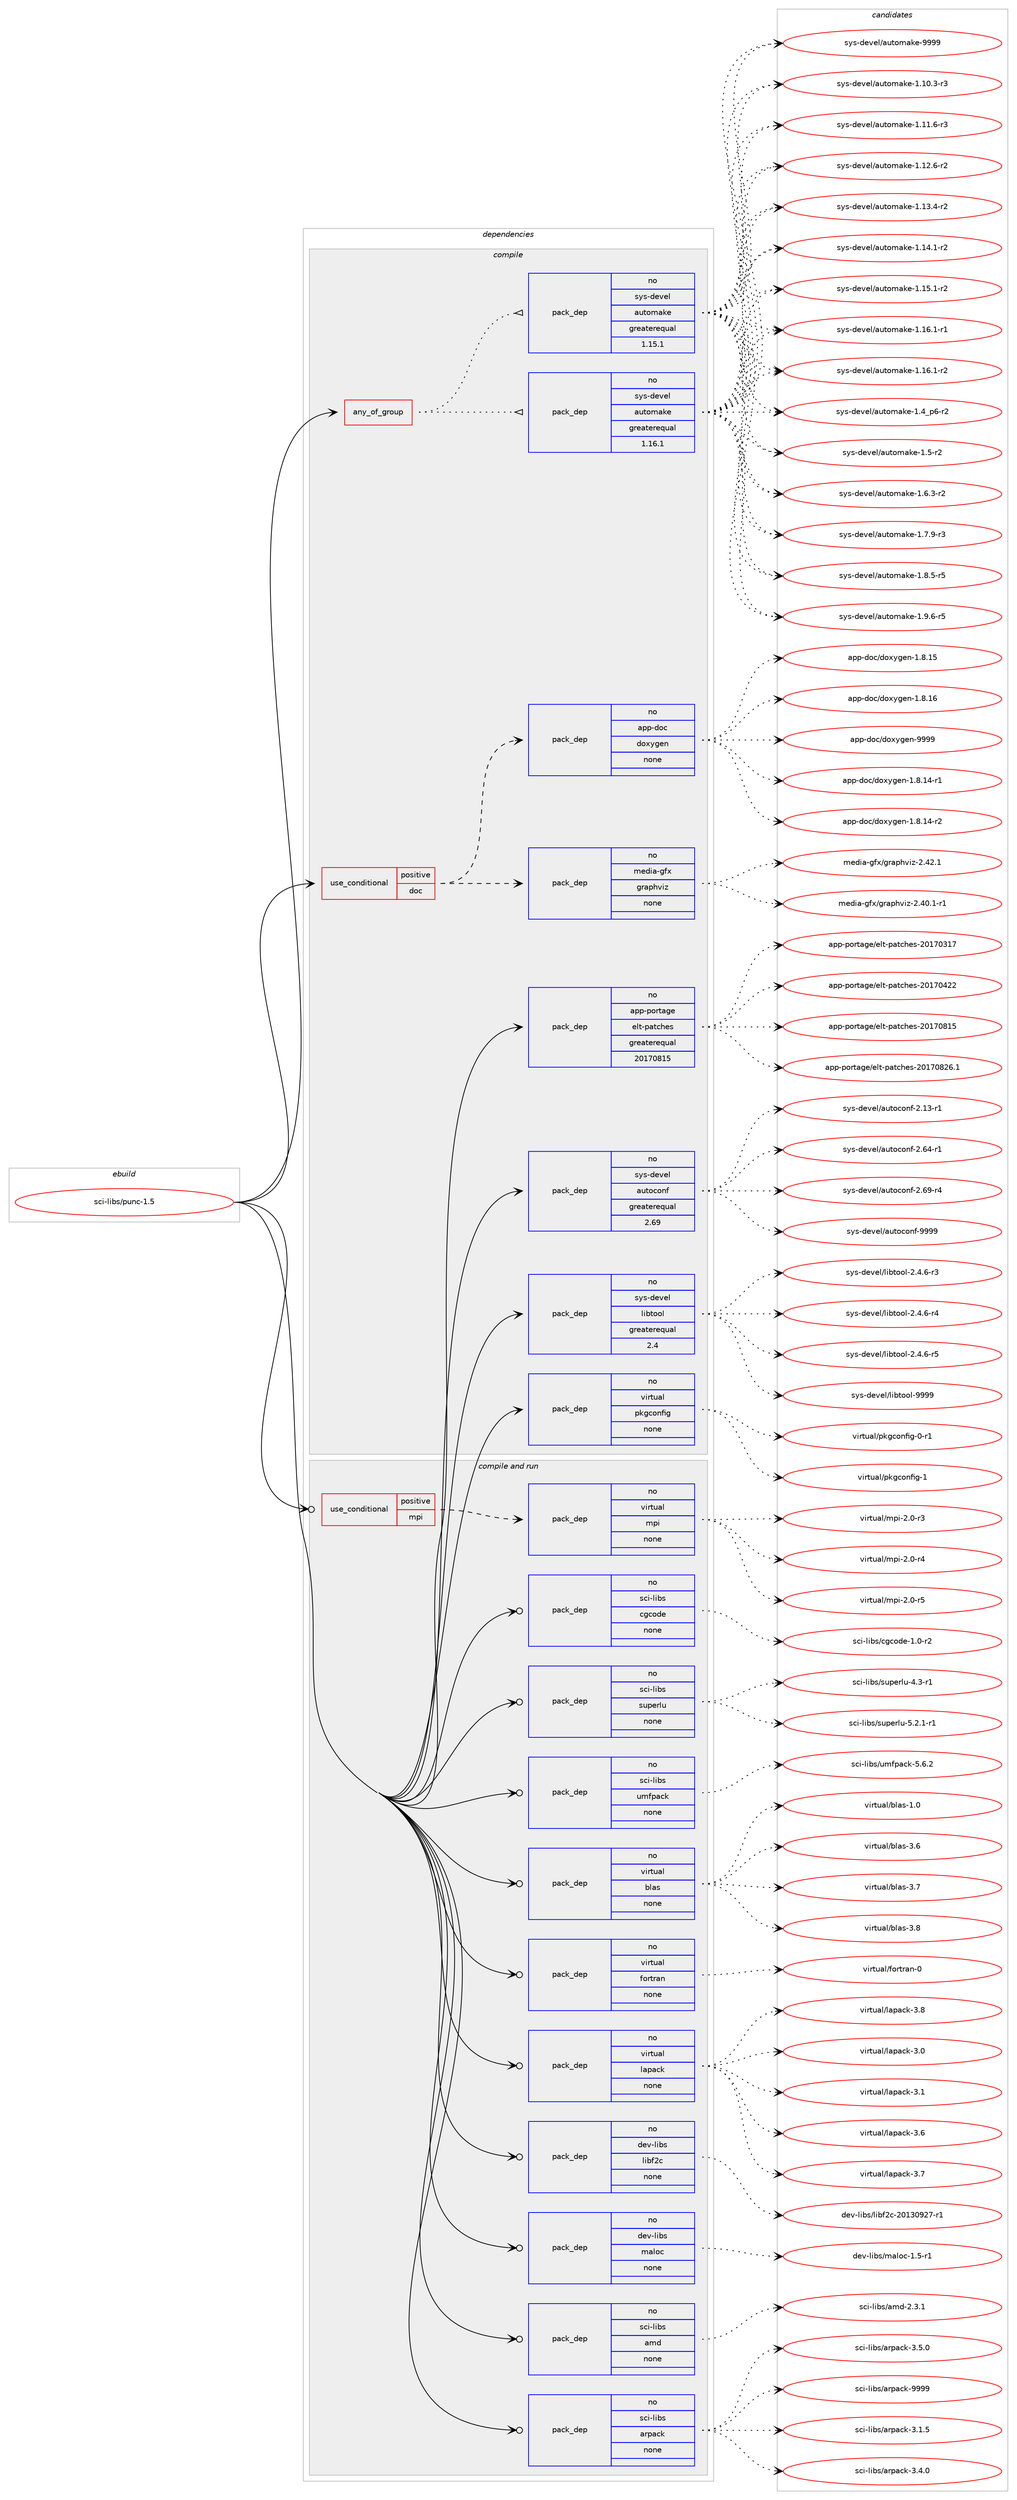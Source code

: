 digraph prolog {

# *************
# Graph options
# *************

newrank=true;
concentrate=true;
compound=true;
graph [rankdir=LR,fontname=Helvetica,fontsize=10,ranksep=1.5];#, ranksep=2.5, nodesep=0.2];
edge  [arrowhead=vee];
node  [fontname=Helvetica,fontsize=10];

# **********
# The ebuild
# **********

subgraph cluster_leftcol {
color=gray;
rank=same;
label=<<i>ebuild</i>>;
id [label="sci-libs/punc-1.5", color=red, width=4, href="../sci-libs/punc-1.5.svg"];
}

# ****************
# The dependencies
# ****************

subgraph cluster_midcol {
color=gray;
label=<<i>dependencies</i>>;
subgraph cluster_compile {
fillcolor="#eeeeee";
style=filled;
label=<<i>compile</i>>;
subgraph any14676 {
dependency859206 [label=<<TABLE BORDER="0" CELLBORDER="1" CELLSPACING="0" CELLPADDING="4"><TR><TD CELLPADDING="10">any_of_group</TD></TR></TABLE>>, shape=none, color=red];subgraph pack635377 {
dependency859207 [label=<<TABLE BORDER="0" CELLBORDER="1" CELLSPACING="0" CELLPADDING="4" WIDTH="220"><TR><TD ROWSPAN="6" CELLPADDING="30">pack_dep</TD></TR><TR><TD WIDTH="110">no</TD></TR><TR><TD>sys-devel</TD></TR><TR><TD>automake</TD></TR><TR><TD>greaterequal</TD></TR><TR><TD>1.16.1</TD></TR></TABLE>>, shape=none, color=blue];
}
dependency859206:e -> dependency859207:w [weight=20,style="dotted",arrowhead="oinv"];
subgraph pack635378 {
dependency859208 [label=<<TABLE BORDER="0" CELLBORDER="1" CELLSPACING="0" CELLPADDING="4" WIDTH="220"><TR><TD ROWSPAN="6" CELLPADDING="30">pack_dep</TD></TR><TR><TD WIDTH="110">no</TD></TR><TR><TD>sys-devel</TD></TR><TR><TD>automake</TD></TR><TR><TD>greaterequal</TD></TR><TR><TD>1.15.1</TD></TR></TABLE>>, shape=none, color=blue];
}
dependency859206:e -> dependency859208:w [weight=20,style="dotted",arrowhead="oinv"];
}
id:e -> dependency859206:w [weight=20,style="solid",arrowhead="vee"];
subgraph cond208644 {
dependency859209 [label=<<TABLE BORDER="0" CELLBORDER="1" CELLSPACING="0" CELLPADDING="4"><TR><TD ROWSPAN="3" CELLPADDING="10">use_conditional</TD></TR><TR><TD>positive</TD></TR><TR><TD>doc</TD></TR></TABLE>>, shape=none, color=red];
subgraph pack635379 {
dependency859210 [label=<<TABLE BORDER="0" CELLBORDER="1" CELLSPACING="0" CELLPADDING="4" WIDTH="220"><TR><TD ROWSPAN="6" CELLPADDING="30">pack_dep</TD></TR><TR><TD WIDTH="110">no</TD></TR><TR><TD>media-gfx</TD></TR><TR><TD>graphviz</TD></TR><TR><TD>none</TD></TR><TR><TD></TD></TR></TABLE>>, shape=none, color=blue];
}
dependency859209:e -> dependency859210:w [weight=20,style="dashed",arrowhead="vee"];
subgraph pack635380 {
dependency859211 [label=<<TABLE BORDER="0" CELLBORDER="1" CELLSPACING="0" CELLPADDING="4" WIDTH="220"><TR><TD ROWSPAN="6" CELLPADDING="30">pack_dep</TD></TR><TR><TD WIDTH="110">no</TD></TR><TR><TD>app-doc</TD></TR><TR><TD>doxygen</TD></TR><TR><TD>none</TD></TR><TR><TD></TD></TR></TABLE>>, shape=none, color=blue];
}
dependency859209:e -> dependency859211:w [weight=20,style="dashed",arrowhead="vee"];
}
id:e -> dependency859209:w [weight=20,style="solid",arrowhead="vee"];
subgraph pack635381 {
dependency859212 [label=<<TABLE BORDER="0" CELLBORDER="1" CELLSPACING="0" CELLPADDING="4" WIDTH="220"><TR><TD ROWSPAN="6" CELLPADDING="30">pack_dep</TD></TR><TR><TD WIDTH="110">no</TD></TR><TR><TD>app-portage</TD></TR><TR><TD>elt-patches</TD></TR><TR><TD>greaterequal</TD></TR><TR><TD>20170815</TD></TR></TABLE>>, shape=none, color=blue];
}
id:e -> dependency859212:w [weight=20,style="solid",arrowhead="vee"];
subgraph pack635382 {
dependency859213 [label=<<TABLE BORDER="0" CELLBORDER="1" CELLSPACING="0" CELLPADDING="4" WIDTH="220"><TR><TD ROWSPAN="6" CELLPADDING="30">pack_dep</TD></TR><TR><TD WIDTH="110">no</TD></TR><TR><TD>sys-devel</TD></TR><TR><TD>autoconf</TD></TR><TR><TD>greaterequal</TD></TR><TR><TD>2.69</TD></TR></TABLE>>, shape=none, color=blue];
}
id:e -> dependency859213:w [weight=20,style="solid",arrowhead="vee"];
subgraph pack635383 {
dependency859214 [label=<<TABLE BORDER="0" CELLBORDER="1" CELLSPACING="0" CELLPADDING="4" WIDTH="220"><TR><TD ROWSPAN="6" CELLPADDING="30">pack_dep</TD></TR><TR><TD WIDTH="110">no</TD></TR><TR><TD>sys-devel</TD></TR><TR><TD>libtool</TD></TR><TR><TD>greaterequal</TD></TR><TR><TD>2.4</TD></TR></TABLE>>, shape=none, color=blue];
}
id:e -> dependency859214:w [weight=20,style="solid",arrowhead="vee"];
subgraph pack635384 {
dependency859215 [label=<<TABLE BORDER="0" CELLBORDER="1" CELLSPACING="0" CELLPADDING="4" WIDTH="220"><TR><TD ROWSPAN="6" CELLPADDING="30">pack_dep</TD></TR><TR><TD WIDTH="110">no</TD></TR><TR><TD>virtual</TD></TR><TR><TD>pkgconfig</TD></TR><TR><TD>none</TD></TR><TR><TD></TD></TR></TABLE>>, shape=none, color=blue];
}
id:e -> dependency859215:w [weight=20,style="solid",arrowhead="vee"];
}
subgraph cluster_compileandrun {
fillcolor="#eeeeee";
style=filled;
label=<<i>compile and run</i>>;
subgraph cond208645 {
dependency859216 [label=<<TABLE BORDER="0" CELLBORDER="1" CELLSPACING="0" CELLPADDING="4"><TR><TD ROWSPAN="3" CELLPADDING="10">use_conditional</TD></TR><TR><TD>positive</TD></TR><TR><TD>mpi</TD></TR></TABLE>>, shape=none, color=red];
subgraph pack635385 {
dependency859217 [label=<<TABLE BORDER="0" CELLBORDER="1" CELLSPACING="0" CELLPADDING="4" WIDTH="220"><TR><TD ROWSPAN="6" CELLPADDING="30">pack_dep</TD></TR><TR><TD WIDTH="110">no</TD></TR><TR><TD>virtual</TD></TR><TR><TD>mpi</TD></TR><TR><TD>none</TD></TR><TR><TD></TD></TR></TABLE>>, shape=none, color=blue];
}
dependency859216:e -> dependency859217:w [weight=20,style="dashed",arrowhead="vee"];
}
id:e -> dependency859216:w [weight=20,style="solid",arrowhead="odotvee"];
subgraph pack635386 {
dependency859218 [label=<<TABLE BORDER="0" CELLBORDER="1" CELLSPACING="0" CELLPADDING="4" WIDTH="220"><TR><TD ROWSPAN="6" CELLPADDING="30">pack_dep</TD></TR><TR><TD WIDTH="110">no</TD></TR><TR><TD>dev-libs</TD></TR><TR><TD>libf2c</TD></TR><TR><TD>none</TD></TR><TR><TD></TD></TR></TABLE>>, shape=none, color=blue];
}
id:e -> dependency859218:w [weight=20,style="solid",arrowhead="odotvee"];
subgraph pack635387 {
dependency859219 [label=<<TABLE BORDER="0" CELLBORDER="1" CELLSPACING="0" CELLPADDING="4" WIDTH="220"><TR><TD ROWSPAN="6" CELLPADDING="30">pack_dep</TD></TR><TR><TD WIDTH="110">no</TD></TR><TR><TD>dev-libs</TD></TR><TR><TD>maloc</TD></TR><TR><TD>none</TD></TR><TR><TD></TD></TR></TABLE>>, shape=none, color=blue];
}
id:e -> dependency859219:w [weight=20,style="solid",arrowhead="odotvee"];
subgraph pack635388 {
dependency859220 [label=<<TABLE BORDER="0" CELLBORDER="1" CELLSPACING="0" CELLPADDING="4" WIDTH="220"><TR><TD ROWSPAN="6" CELLPADDING="30">pack_dep</TD></TR><TR><TD WIDTH="110">no</TD></TR><TR><TD>sci-libs</TD></TR><TR><TD>amd</TD></TR><TR><TD>none</TD></TR><TR><TD></TD></TR></TABLE>>, shape=none, color=blue];
}
id:e -> dependency859220:w [weight=20,style="solid",arrowhead="odotvee"];
subgraph pack635389 {
dependency859221 [label=<<TABLE BORDER="0" CELLBORDER="1" CELLSPACING="0" CELLPADDING="4" WIDTH="220"><TR><TD ROWSPAN="6" CELLPADDING="30">pack_dep</TD></TR><TR><TD WIDTH="110">no</TD></TR><TR><TD>sci-libs</TD></TR><TR><TD>arpack</TD></TR><TR><TD>none</TD></TR><TR><TD></TD></TR></TABLE>>, shape=none, color=blue];
}
id:e -> dependency859221:w [weight=20,style="solid",arrowhead="odotvee"];
subgraph pack635390 {
dependency859222 [label=<<TABLE BORDER="0" CELLBORDER="1" CELLSPACING="0" CELLPADDING="4" WIDTH="220"><TR><TD ROWSPAN="6" CELLPADDING="30">pack_dep</TD></TR><TR><TD WIDTH="110">no</TD></TR><TR><TD>sci-libs</TD></TR><TR><TD>cgcode</TD></TR><TR><TD>none</TD></TR><TR><TD></TD></TR></TABLE>>, shape=none, color=blue];
}
id:e -> dependency859222:w [weight=20,style="solid",arrowhead="odotvee"];
subgraph pack635391 {
dependency859223 [label=<<TABLE BORDER="0" CELLBORDER="1" CELLSPACING="0" CELLPADDING="4" WIDTH="220"><TR><TD ROWSPAN="6" CELLPADDING="30">pack_dep</TD></TR><TR><TD WIDTH="110">no</TD></TR><TR><TD>sci-libs</TD></TR><TR><TD>superlu</TD></TR><TR><TD>none</TD></TR><TR><TD></TD></TR></TABLE>>, shape=none, color=blue];
}
id:e -> dependency859223:w [weight=20,style="solid",arrowhead="odotvee"];
subgraph pack635392 {
dependency859224 [label=<<TABLE BORDER="0" CELLBORDER="1" CELLSPACING="0" CELLPADDING="4" WIDTH="220"><TR><TD ROWSPAN="6" CELLPADDING="30">pack_dep</TD></TR><TR><TD WIDTH="110">no</TD></TR><TR><TD>sci-libs</TD></TR><TR><TD>umfpack</TD></TR><TR><TD>none</TD></TR><TR><TD></TD></TR></TABLE>>, shape=none, color=blue];
}
id:e -> dependency859224:w [weight=20,style="solid",arrowhead="odotvee"];
subgraph pack635393 {
dependency859225 [label=<<TABLE BORDER="0" CELLBORDER="1" CELLSPACING="0" CELLPADDING="4" WIDTH="220"><TR><TD ROWSPAN="6" CELLPADDING="30">pack_dep</TD></TR><TR><TD WIDTH="110">no</TD></TR><TR><TD>virtual</TD></TR><TR><TD>blas</TD></TR><TR><TD>none</TD></TR><TR><TD></TD></TR></TABLE>>, shape=none, color=blue];
}
id:e -> dependency859225:w [weight=20,style="solid",arrowhead="odotvee"];
subgraph pack635394 {
dependency859226 [label=<<TABLE BORDER="0" CELLBORDER="1" CELLSPACING="0" CELLPADDING="4" WIDTH="220"><TR><TD ROWSPAN="6" CELLPADDING="30">pack_dep</TD></TR><TR><TD WIDTH="110">no</TD></TR><TR><TD>virtual</TD></TR><TR><TD>fortran</TD></TR><TR><TD>none</TD></TR><TR><TD></TD></TR></TABLE>>, shape=none, color=blue];
}
id:e -> dependency859226:w [weight=20,style="solid",arrowhead="odotvee"];
subgraph pack635395 {
dependency859227 [label=<<TABLE BORDER="0" CELLBORDER="1" CELLSPACING="0" CELLPADDING="4" WIDTH="220"><TR><TD ROWSPAN="6" CELLPADDING="30">pack_dep</TD></TR><TR><TD WIDTH="110">no</TD></TR><TR><TD>virtual</TD></TR><TR><TD>lapack</TD></TR><TR><TD>none</TD></TR><TR><TD></TD></TR></TABLE>>, shape=none, color=blue];
}
id:e -> dependency859227:w [weight=20,style="solid",arrowhead="odotvee"];
}
subgraph cluster_run {
fillcolor="#eeeeee";
style=filled;
label=<<i>run</i>>;
}
}

# **************
# The candidates
# **************

subgraph cluster_choices {
rank=same;
color=gray;
label=<<i>candidates</i>>;

subgraph choice635377 {
color=black;
nodesep=1;
choice11512111545100101118101108479711711611110997107101454946494846514511451 [label="sys-devel/automake-1.10.3-r3", color=red, width=4,href="../sys-devel/automake-1.10.3-r3.svg"];
choice11512111545100101118101108479711711611110997107101454946494946544511451 [label="sys-devel/automake-1.11.6-r3", color=red, width=4,href="../sys-devel/automake-1.11.6-r3.svg"];
choice11512111545100101118101108479711711611110997107101454946495046544511450 [label="sys-devel/automake-1.12.6-r2", color=red, width=4,href="../sys-devel/automake-1.12.6-r2.svg"];
choice11512111545100101118101108479711711611110997107101454946495146524511450 [label="sys-devel/automake-1.13.4-r2", color=red, width=4,href="../sys-devel/automake-1.13.4-r2.svg"];
choice11512111545100101118101108479711711611110997107101454946495246494511450 [label="sys-devel/automake-1.14.1-r2", color=red, width=4,href="../sys-devel/automake-1.14.1-r2.svg"];
choice11512111545100101118101108479711711611110997107101454946495346494511450 [label="sys-devel/automake-1.15.1-r2", color=red, width=4,href="../sys-devel/automake-1.15.1-r2.svg"];
choice11512111545100101118101108479711711611110997107101454946495446494511449 [label="sys-devel/automake-1.16.1-r1", color=red, width=4,href="../sys-devel/automake-1.16.1-r1.svg"];
choice11512111545100101118101108479711711611110997107101454946495446494511450 [label="sys-devel/automake-1.16.1-r2", color=red, width=4,href="../sys-devel/automake-1.16.1-r2.svg"];
choice115121115451001011181011084797117116111109971071014549465295112544511450 [label="sys-devel/automake-1.4_p6-r2", color=red, width=4,href="../sys-devel/automake-1.4_p6-r2.svg"];
choice11512111545100101118101108479711711611110997107101454946534511450 [label="sys-devel/automake-1.5-r2", color=red, width=4,href="../sys-devel/automake-1.5-r2.svg"];
choice115121115451001011181011084797117116111109971071014549465446514511450 [label="sys-devel/automake-1.6.3-r2", color=red, width=4,href="../sys-devel/automake-1.6.3-r2.svg"];
choice115121115451001011181011084797117116111109971071014549465546574511451 [label="sys-devel/automake-1.7.9-r3", color=red, width=4,href="../sys-devel/automake-1.7.9-r3.svg"];
choice115121115451001011181011084797117116111109971071014549465646534511453 [label="sys-devel/automake-1.8.5-r5", color=red, width=4,href="../sys-devel/automake-1.8.5-r5.svg"];
choice115121115451001011181011084797117116111109971071014549465746544511453 [label="sys-devel/automake-1.9.6-r5", color=red, width=4,href="../sys-devel/automake-1.9.6-r5.svg"];
choice115121115451001011181011084797117116111109971071014557575757 [label="sys-devel/automake-9999", color=red, width=4,href="../sys-devel/automake-9999.svg"];
dependency859207:e -> choice11512111545100101118101108479711711611110997107101454946494846514511451:w [style=dotted,weight="100"];
dependency859207:e -> choice11512111545100101118101108479711711611110997107101454946494946544511451:w [style=dotted,weight="100"];
dependency859207:e -> choice11512111545100101118101108479711711611110997107101454946495046544511450:w [style=dotted,weight="100"];
dependency859207:e -> choice11512111545100101118101108479711711611110997107101454946495146524511450:w [style=dotted,weight="100"];
dependency859207:e -> choice11512111545100101118101108479711711611110997107101454946495246494511450:w [style=dotted,weight="100"];
dependency859207:e -> choice11512111545100101118101108479711711611110997107101454946495346494511450:w [style=dotted,weight="100"];
dependency859207:e -> choice11512111545100101118101108479711711611110997107101454946495446494511449:w [style=dotted,weight="100"];
dependency859207:e -> choice11512111545100101118101108479711711611110997107101454946495446494511450:w [style=dotted,weight="100"];
dependency859207:e -> choice115121115451001011181011084797117116111109971071014549465295112544511450:w [style=dotted,weight="100"];
dependency859207:e -> choice11512111545100101118101108479711711611110997107101454946534511450:w [style=dotted,weight="100"];
dependency859207:e -> choice115121115451001011181011084797117116111109971071014549465446514511450:w [style=dotted,weight="100"];
dependency859207:e -> choice115121115451001011181011084797117116111109971071014549465546574511451:w [style=dotted,weight="100"];
dependency859207:e -> choice115121115451001011181011084797117116111109971071014549465646534511453:w [style=dotted,weight="100"];
dependency859207:e -> choice115121115451001011181011084797117116111109971071014549465746544511453:w [style=dotted,weight="100"];
dependency859207:e -> choice115121115451001011181011084797117116111109971071014557575757:w [style=dotted,weight="100"];
}
subgraph choice635378 {
color=black;
nodesep=1;
choice11512111545100101118101108479711711611110997107101454946494846514511451 [label="sys-devel/automake-1.10.3-r3", color=red, width=4,href="../sys-devel/automake-1.10.3-r3.svg"];
choice11512111545100101118101108479711711611110997107101454946494946544511451 [label="sys-devel/automake-1.11.6-r3", color=red, width=4,href="../sys-devel/automake-1.11.6-r3.svg"];
choice11512111545100101118101108479711711611110997107101454946495046544511450 [label="sys-devel/automake-1.12.6-r2", color=red, width=4,href="../sys-devel/automake-1.12.6-r2.svg"];
choice11512111545100101118101108479711711611110997107101454946495146524511450 [label="sys-devel/automake-1.13.4-r2", color=red, width=4,href="../sys-devel/automake-1.13.4-r2.svg"];
choice11512111545100101118101108479711711611110997107101454946495246494511450 [label="sys-devel/automake-1.14.1-r2", color=red, width=4,href="../sys-devel/automake-1.14.1-r2.svg"];
choice11512111545100101118101108479711711611110997107101454946495346494511450 [label="sys-devel/automake-1.15.1-r2", color=red, width=4,href="../sys-devel/automake-1.15.1-r2.svg"];
choice11512111545100101118101108479711711611110997107101454946495446494511449 [label="sys-devel/automake-1.16.1-r1", color=red, width=4,href="../sys-devel/automake-1.16.1-r1.svg"];
choice11512111545100101118101108479711711611110997107101454946495446494511450 [label="sys-devel/automake-1.16.1-r2", color=red, width=4,href="../sys-devel/automake-1.16.1-r2.svg"];
choice115121115451001011181011084797117116111109971071014549465295112544511450 [label="sys-devel/automake-1.4_p6-r2", color=red, width=4,href="../sys-devel/automake-1.4_p6-r2.svg"];
choice11512111545100101118101108479711711611110997107101454946534511450 [label="sys-devel/automake-1.5-r2", color=red, width=4,href="../sys-devel/automake-1.5-r2.svg"];
choice115121115451001011181011084797117116111109971071014549465446514511450 [label="sys-devel/automake-1.6.3-r2", color=red, width=4,href="../sys-devel/automake-1.6.3-r2.svg"];
choice115121115451001011181011084797117116111109971071014549465546574511451 [label="sys-devel/automake-1.7.9-r3", color=red, width=4,href="../sys-devel/automake-1.7.9-r3.svg"];
choice115121115451001011181011084797117116111109971071014549465646534511453 [label="sys-devel/automake-1.8.5-r5", color=red, width=4,href="../sys-devel/automake-1.8.5-r5.svg"];
choice115121115451001011181011084797117116111109971071014549465746544511453 [label="sys-devel/automake-1.9.6-r5", color=red, width=4,href="../sys-devel/automake-1.9.6-r5.svg"];
choice115121115451001011181011084797117116111109971071014557575757 [label="sys-devel/automake-9999", color=red, width=4,href="../sys-devel/automake-9999.svg"];
dependency859208:e -> choice11512111545100101118101108479711711611110997107101454946494846514511451:w [style=dotted,weight="100"];
dependency859208:e -> choice11512111545100101118101108479711711611110997107101454946494946544511451:w [style=dotted,weight="100"];
dependency859208:e -> choice11512111545100101118101108479711711611110997107101454946495046544511450:w [style=dotted,weight="100"];
dependency859208:e -> choice11512111545100101118101108479711711611110997107101454946495146524511450:w [style=dotted,weight="100"];
dependency859208:e -> choice11512111545100101118101108479711711611110997107101454946495246494511450:w [style=dotted,weight="100"];
dependency859208:e -> choice11512111545100101118101108479711711611110997107101454946495346494511450:w [style=dotted,weight="100"];
dependency859208:e -> choice11512111545100101118101108479711711611110997107101454946495446494511449:w [style=dotted,weight="100"];
dependency859208:e -> choice11512111545100101118101108479711711611110997107101454946495446494511450:w [style=dotted,weight="100"];
dependency859208:e -> choice115121115451001011181011084797117116111109971071014549465295112544511450:w [style=dotted,weight="100"];
dependency859208:e -> choice11512111545100101118101108479711711611110997107101454946534511450:w [style=dotted,weight="100"];
dependency859208:e -> choice115121115451001011181011084797117116111109971071014549465446514511450:w [style=dotted,weight="100"];
dependency859208:e -> choice115121115451001011181011084797117116111109971071014549465546574511451:w [style=dotted,weight="100"];
dependency859208:e -> choice115121115451001011181011084797117116111109971071014549465646534511453:w [style=dotted,weight="100"];
dependency859208:e -> choice115121115451001011181011084797117116111109971071014549465746544511453:w [style=dotted,weight="100"];
dependency859208:e -> choice115121115451001011181011084797117116111109971071014557575757:w [style=dotted,weight="100"];
}
subgraph choice635379 {
color=black;
nodesep=1;
choice10910110010597451031021204710311497112104118105122455046524846494511449 [label="media-gfx/graphviz-2.40.1-r1", color=red, width=4,href="../media-gfx/graphviz-2.40.1-r1.svg"];
choice1091011001059745103102120471031149711210411810512245504652504649 [label="media-gfx/graphviz-2.42.1", color=red, width=4,href="../media-gfx/graphviz-2.42.1.svg"];
dependency859210:e -> choice10910110010597451031021204710311497112104118105122455046524846494511449:w [style=dotted,weight="100"];
dependency859210:e -> choice1091011001059745103102120471031149711210411810512245504652504649:w [style=dotted,weight="100"];
}
subgraph choice635380 {
color=black;
nodesep=1;
choice97112112451001119947100111120121103101110454946564649524511449 [label="app-doc/doxygen-1.8.14-r1", color=red, width=4,href="../app-doc/doxygen-1.8.14-r1.svg"];
choice97112112451001119947100111120121103101110454946564649524511450 [label="app-doc/doxygen-1.8.14-r2", color=red, width=4,href="../app-doc/doxygen-1.8.14-r2.svg"];
choice9711211245100111994710011112012110310111045494656464953 [label="app-doc/doxygen-1.8.15", color=red, width=4,href="../app-doc/doxygen-1.8.15.svg"];
choice9711211245100111994710011112012110310111045494656464954 [label="app-doc/doxygen-1.8.16", color=red, width=4,href="../app-doc/doxygen-1.8.16.svg"];
choice971121124510011199471001111201211031011104557575757 [label="app-doc/doxygen-9999", color=red, width=4,href="../app-doc/doxygen-9999.svg"];
dependency859211:e -> choice97112112451001119947100111120121103101110454946564649524511449:w [style=dotted,weight="100"];
dependency859211:e -> choice97112112451001119947100111120121103101110454946564649524511450:w [style=dotted,weight="100"];
dependency859211:e -> choice9711211245100111994710011112012110310111045494656464953:w [style=dotted,weight="100"];
dependency859211:e -> choice9711211245100111994710011112012110310111045494656464954:w [style=dotted,weight="100"];
dependency859211:e -> choice971121124510011199471001111201211031011104557575757:w [style=dotted,weight="100"];
}
subgraph choice635381 {
color=black;
nodesep=1;
choice97112112451121111141169710310147101108116451129711699104101115455048495548514955 [label="app-portage/elt-patches-20170317", color=red, width=4,href="../app-portage/elt-patches-20170317.svg"];
choice97112112451121111141169710310147101108116451129711699104101115455048495548525050 [label="app-portage/elt-patches-20170422", color=red, width=4,href="../app-portage/elt-patches-20170422.svg"];
choice97112112451121111141169710310147101108116451129711699104101115455048495548564953 [label="app-portage/elt-patches-20170815", color=red, width=4,href="../app-portage/elt-patches-20170815.svg"];
choice971121124511211111411697103101471011081164511297116991041011154550484955485650544649 [label="app-portage/elt-patches-20170826.1", color=red, width=4,href="../app-portage/elt-patches-20170826.1.svg"];
dependency859212:e -> choice97112112451121111141169710310147101108116451129711699104101115455048495548514955:w [style=dotted,weight="100"];
dependency859212:e -> choice97112112451121111141169710310147101108116451129711699104101115455048495548525050:w [style=dotted,weight="100"];
dependency859212:e -> choice97112112451121111141169710310147101108116451129711699104101115455048495548564953:w [style=dotted,weight="100"];
dependency859212:e -> choice971121124511211111411697103101471011081164511297116991041011154550484955485650544649:w [style=dotted,weight="100"];
}
subgraph choice635382 {
color=black;
nodesep=1;
choice1151211154510010111810110847971171161119911111010245504649514511449 [label="sys-devel/autoconf-2.13-r1", color=red, width=4,href="../sys-devel/autoconf-2.13-r1.svg"];
choice1151211154510010111810110847971171161119911111010245504654524511449 [label="sys-devel/autoconf-2.64-r1", color=red, width=4,href="../sys-devel/autoconf-2.64-r1.svg"];
choice1151211154510010111810110847971171161119911111010245504654574511452 [label="sys-devel/autoconf-2.69-r4", color=red, width=4,href="../sys-devel/autoconf-2.69-r4.svg"];
choice115121115451001011181011084797117116111991111101024557575757 [label="sys-devel/autoconf-9999", color=red, width=4,href="../sys-devel/autoconf-9999.svg"];
dependency859213:e -> choice1151211154510010111810110847971171161119911111010245504649514511449:w [style=dotted,weight="100"];
dependency859213:e -> choice1151211154510010111810110847971171161119911111010245504654524511449:w [style=dotted,weight="100"];
dependency859213:e -> choice1151211154510010111810110847971171161119911111010245504654574511452:w [style=dotted,weight="100"];
dependency859213:e -> choice115121115451001011181011084797117116111991111101024557575757:w [style=dotted,weight="100"];
}
subgraph choice635383 {
color=black;
nodesep=1;
choice1151211154510010111810110847108105981161111111084550465246544511451 [label="sys-devel/libtool-2.4.6-r3", color=red, width=4,href="../sys-devel/libtool-2.4.6-r3.svg"];
choice1151211154510010111810110847108105981161111111084550465246544511452 [label="sys-devel/libtool-2.4.6-r4", color=red, width=4,href="../sys-devel/libtool-2.4.6-r4.svg"];
choice1151211154510010111810110847108105981161111111084550465246544511453 [label="sys-devel/libtool-2.4.6-r5", color=red, width=4,href="../sys-devel/libtool-2.4.6-r5.svg"];
choice1151211154510010111810110847108105981161111111084557575757 [label="sys-devel/libtool-9999", color=red, width=4,href="../sys-devel/libtool-9999.svg"];
dependency859214:e -> choice1151211154510010111810110847108105981161111111084550465246544511451:w [style=dotted,weight="100"];
dependency859214:e -> choice1151211154510010111810110847108105981161111111084550465246544511452:w [style=dotted,weight="100"];
dependency859214:e -> choice1151211154510010111810110847108105981161111111084550465246544511453:w [style=dotted,weight="100"];
dependency859214:e -> choice1151211154510010111810110847108105981161111111084557575757:w [style=dotted,weight="100"];
}
subgraph choice635384 {
color=black;
nodesep=1;
choice11810511411611797108471121071039911111010210510345484511449 [label="virtual/pkgconfig-0-r1", color=red, width=4,href="../virtual/pkgconfig-0-r1.svg"];
choice1181051141161179710847112107103991111101021051034549 [label="virtual/pkgconfig-1", color=red, width=4,href="../virtual/pkgconfig-1.svg"];
dependency859215:e -> choice11810511411611797108471121071039911111010210510345484511449:w [style=dotted,weight="100"];
dependency859215:e -> choice1181051141161179710847112107103991111101021051034549:w [style=dotted,weight="100"];
}
subgraph choice635385 {
color=black;
nodesep=1;
choice1181051141161179710847109112105455046484511451 [label="virtual/mpi-2.0-r3", color=red, width=4,href="../virtual/mpi-2.0-r3.svg"];
choice1181051141161179710847109112105455046484511452 [label="virtual/mpi-2.0-r4", color=red, width=4,href="../virtual/mpi-2.0-r4.svg"];
choice1181051141161179710847109112105455046484511453 [label="virtual/mpi-2.0-r5", color=red, width=4,href="../virtual/mpi-2.0-r5.svg"];
dependency859217:e -> choice1181051141161179710847109112105455046484511451:w [style=dotted,weight="100"];
dependency859217:e -> choice1181051141161179710847109112105455046484511452:w [style=dotted,weight="100"];
dependency859217:e -> choice1181051141161179710847109112105455046484511453:w [style=dotted,weight="100"];
}
subgraph choice635386 {
color=black;
nodesep=1;
choice1001011184510810598115471081059810250994550484951485750554511449 [label="dev-libs/libf2c-20130927-r1", color=red, width=4,href="../dev-libs/libf2c-20130927-r1.svg"];
dependency859218:e -> choice1001011184510810598115471081059810250994550484951485750554511449:w [style=dotted,weight="100"];
}
subgraph choice635387 {
color=black;
nodesep=1;
choice1001011184510810598115471099710811199454946534511449 [label="dev-libs/maloc-1.5-r1", color=red, width=4,href="../dev-libs/maloc-1.5-r1.svg"];
dependency859219:e -> choice1001011184510810598115471099710811199454946534511449:w [style=dotted,weight="100"];
}
subgraph choice635388 {
color=black;
nodesep=1;
choice1159910545108105981154797109100455046514649 [label="sci-libs/amd-2.3.1", color=red, width=4,href="../sci-libs/amd-2.3.1.svg"];
dependency859220:e -> choice1159910545108105981154797109100455046514649:w [style=dotted,weight="100"];
}
subgraph choice635389 {
color=black;
nodesep=1;
choice11599105451081059811547971141129799107455146494653 [label="sci-libs/arpack-3.1.5", color=red, width=4,href="../sci-libs/arpack-3.1.5.svg"];
choice11599105451081059811547971141129799107455146524648 [label="sci-libs/arpack-3.4.0", color=red, width=4,href="../sci-libs/arpack-3.4.0.svg"];
choice11599105451081059811547971141129799107455146534648 [label="sci-libs/arpack-3.5.0", color=red, width=4,href="../sci-libs/arpack-3.5.0.svg"];
choice115991054510810598115479711411297991074557575757 [label="sci-libs/arpack-9999", color=red, width=4,href="../sci-libs/arpack-9999.svg"];
dependency859221:e -> choice11599105451081059811547971141129799107455146494653:w [style=dotted,weight="100"];
dependency859221:e -> choice11599105451081059811547971141129799107455146524648:w [style=dotted,weight="100"];
dependency859221:e -> choice11599105451081059811547971141129799107455146534648:w [style=dotted,weight="100"];
dependency859221:e -> choice115991054510810598115479711411297991074557575757:w [style=dotted,weight="100"];
}
subgraph choice635390 {
color=black;
nodesep=1;
choice115991054510810598115479910399111100101454946484511450 [label="sci-libs/cgcode-1.0-r2", color=red, width=4,href="../sci-libs/cgcode-1.0-r2.svg"];
dependency859222:e -> choice115991054510810598115479910399111100101454946484511450:w [style=dotted,weight="100"];
}
subgraph choice635391 {
color=black;
nodesep=1;
choice11599105451081059811547115117112101114108117455246514511449 [label="sci-libs/superlu-4.3-r1", color=red, width=4,href="../sci-libs/superlu-4.3-r1.svg"];
choice115991054510810598115471151171121011141081174553465046494511449 [label="sci-libs/superlu-5.2.1-r1", color=red, width=4,href="../sci-libs/superlu-5.2.1-r1.svg"];
dependency859223:e -> choice11599105451081059811547115117112101114108117455246514511449:w [style=dotted,weight="100"];
dependency859223:e -> choice115991054510810598115471151171121011141081174553465046494511449:w [style=dotted,weight="100"];
}
subgraph choice635392 {
color=black;
nodesep=1;
choice115991054510810598115471171091021129799107455346544650 [label="sci-libs/umfpack-5.6.2", color=red, width=4,href="../sci-libs/umfpack-5.6.2.svg"];
dependency859224:e -> choice115991054510810598115471171091021129799107455346544650:w [style=dotted,weight="100"];
}
subgraph choice635393 {
color=black;
nodesep=1;
choice1181051141161179710847981089711545494648 [label="virtual/blas-1.0", color=red, width=4,href="../virtual/blas-1.0.svg"];
choice1181051141161179710847981089711545514654 [label="virtual/blas-3.6", color=red, width=4,href="../virtual/blas-3.6.svg"];
choice1181051141161179710847981089711545514655 [label="virtual/blas-3.7", color=red, width=4,href="../virtual/blas-3.7.svg"];
choice1181051141161179710847981089711545514656 [label="virtual/blas-3.8", color=red, width=4,href="../virtual/blas-3.8.svg"];
dependency859225:e -> choice1181051141161179710847981089711545494648:w [style=dotted,weight="100"];
dependency859225:e -> choice1181051141161179710847981089711545514654:w [style=dotted,weight="100"];
dependency859225:e -> choice1181051141161179710847981089711545514655:w [style=dotted,weight="100"];
dependency859225:e -> choice1181051141161179710847981089711545514656:w [style=dotted,weight="100"];
}
subgraph choice635394 {
color=black;
nodesep=1;
choice1181051141161179710847102111114116114971104548 [label="virtual/fortran-0", color=red, width=4,href="../virtual/fortran-0.svg"];
dependency859226:e -> choice1181051141161179710847102111114116114971104548:w [style=dotted,weight="100"];
}
subgraph choice635395 {
color=black;
nodesep=1;
choice118105114116117971084710897112979910745514648 [label="virtual/lapack-3.0", color=red, width=4,href="../virtual/lapack-3.0.svg"];
choice118105114116117971084710897112979910745514649 [label="virtual/lapack-3.1", color=red, width=4,href="../virtual/lapack-3.1.svg"];
choice118105114116117971084710897112979910745514654 [label="virtual/lapack-3.6", color=red, width=4,href="../virtual/lapack-3.6.svg"];
choice118105114116117971084710897112979910745514655 [label="virtual/lapack-3.7", color=red, width=4,href="../virtual/lapack-3.7.svg"];
choice118105114116117971084710897112979910745514656 [label="virtual/lapack-3.8", color=red, width=4,href="../virtual/lapack-3.8.svg"];
dependency859227:e -> choice118105114116117971084710897112979910745514648:w [style=dotted,weight="100"];
dependency859227:e -> choice118105114116117971084710897112979910745514649:w [style=dotted,weight="100"];
dependency859227:e -> choice118105114116117971084710897112979910745514654:w [style=dotted,weight="100"];
dependency859227:e -> choice118105114116117971084710897112979910745514655:w [style=dotted,weight="100"];
dependency859227:e -> choice118105114116117971084710897112979910745514656:w [style=dotted,weight="100"];
}
}

}
